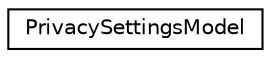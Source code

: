 digraph "Graphical Class Hierarchy"
{
 // LATEX_PDF_SIZE
  edge [fontname="Helvetica",fontsize="10",labelfontname="Helvetica",labelfontsize="10"];
  node [fontname="Helvetica",fontsize="10",shape=record];
  rankdir="LR";
  Node0 [label="PrivacySettingsModel",height=0.2,width=0.4,color="black", fillcolor="white", style="filled",URL="$classPrivacySettingsModel.html",tooltip=" "];
}
